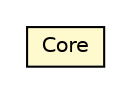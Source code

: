 #!/usr/local/bin/dot
#
# Class diagram 
# Generated by UMLGraph version 5.2 (http://www.umlgraph.org/)
#

digraph G {
	edge [fontname="Helvetica",fontsize=10,labelfontname="Helvetica",labelfontsize=10];
	node [fontname="Helvetica",fontsize=10,shape=plaintext];
	nodesep=0.25;
	ranksep=0.5;
	// it.unica.foresee.core.Core
	c1696 [label=<<table title="it.unica.foresee.core.Core" border="0" cellborder="1" cellspacing="0" cellpadding="2" port="p" bgcolor="lemonChiffon" href="./Core.html">
		<tr><td><table border="0" cellspacing="0" cellpadding="1">
<tr><td align="center" balign="center"> Core </td></tr>
		</table></td></tr>
		</table>>, fontname="Helvetica", fontcolor="black", fontsize=10.0];
}

